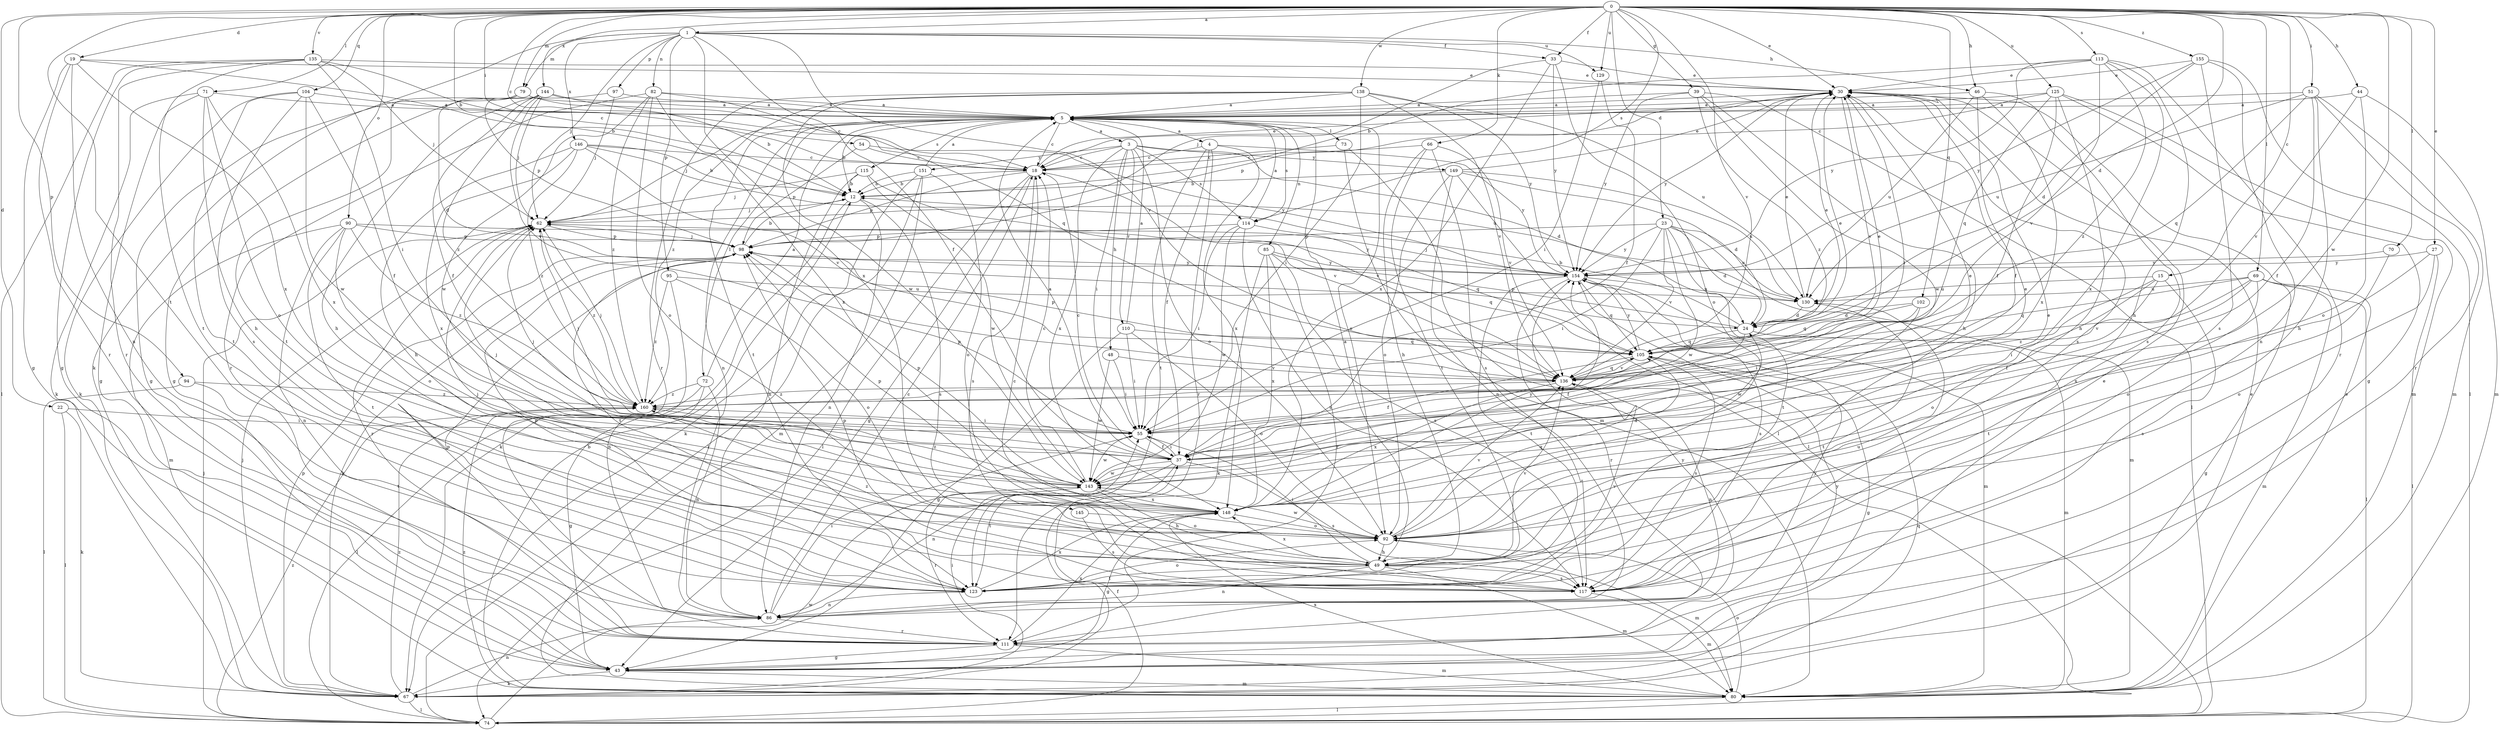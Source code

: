 strict digraph  {
0;
1;
3;
4;
5;
12;
15;
18;
19;
22;
23;
24;
27;
30;
33;
37;
39;
43;
44;
46;
48;
49;
51;
54;
55;
62;
66;
67;
69;
70;
71;
72;
73;
74;
79;
80;
82;
85;
86;
90;
92;
94;
95;
97;
98;
102;
104;
105;
110;
111;
113;
114;
115;
117;
123;
125;
129;
130;
135;
136;
138;
143;
144;
145;
146;
148;
149;
151;
154;
155;
160;
0 -> 1  [label=a];
0 -> 12  [label=b];
0 -> 15  [label=c];
0 -> 18  [label=c];
0 -> 19  [label=d];
0 -> 22  [label=d];
0 -> 23  [label=d];
0 -> 24  [label=d];
0 -> 27  [label=e];
0 -> 30  [label=e];
0 -> 33  [label=f];
0 -> 39  [label=g];
0 -> 44  [label=h];
0 -> 46  [label=h];
0 -> 51  [label=i];
0 -> 54  [label=i];
0 -> 66  [label=k];
0 -> 69  [label=l];
0 -> 70  [label=l];
0 -> 71  [label=l];
0 -> 79  [label=m];
0 -> 90  [label=o];
0 -> 94  [label=p];
0 -> 102  [label=q];
0 -> 104  [label=q];
0 -> 113  [label=s];
0 -> 114  [label=s];
0 -> 123  [label=t];
0 -> 125  [label=u];
0 -> 129  [label=u];
0 -> 135  [label=v];
0 -> 136  [label=v];
0 -> 138  [label=w];
0 -> 143  [label=w];
0 -> 144  [label=x];
0 -> 155  [label=z];
1 -> 33  [label=f];
1 -> 37  [label=f];
1 -> 46  [label=h];
1 -> 62  [label=j];
1 -> 67  [label=k];
1 -> 79  [label=m];
1 -> 82  [label=n];
1 -> 95  [label=p];
1 -> 97  [label=p];
1 -> 129  [label=u];
1 -> 136  [label=v];
1 -> 145  [label=x];
1 -> 146  [label=x];
3 -> 18  [label=c];
3 -> 24  [label=d];
3 -> 48  [label=h];
3 -> 55  [label=i];
3 -> 92  [label=o];
3 -> 110  [label=r];
3 -> 114  [label=s];
3 -> 148  [label=x];
3 -> 149  [label=y];
3 -> 151  [label=y];
4 -> 18  [label=c];
4 -> 37  [label=f];
4 -> 111  [label=r];
4 -> 123  [label=t];
4 -> 148  [label=x];
4 -> 154  [label=y];
5 -> 3  [label=a];
5 -> 4  [label=a];
5 -> 12  [label=b];
5 -> 18  [label=c];
5 -> 62  [label=j];
5 -> 72  [label=l];
5 -> 73  [label=l];
5 -> 85  [label=n];
5 -> 86  [label=n];
5 -> 92  [label=o];
5 -> 114  [label=s];
5 -> 115  [label=s];
5 -> 123  [label=t];
12 -> 62  [label=j];
12 -> 67  [label=k];
12 -> 86  [label=n];
12 -> 117  [label=s];
15 -> 55  [label=i];
15 -> 92  [label=o];
15 -> 117  [label=s];
15 -> 130  [label=u];
15 -> 160  [label=z];
18 -> 12  [label=b];
18 -> 30  [label=e];
18 -> 43  [label=g];
18 -> 74  [label=l];
18 -> 98  [label=p];
18 -> 117  [label=s];
18 -> 136  [label=v];
19 -> 12  [label=b];
19 -> 30  [label=e];
19 -> 43  [label=g];
19 -> 86  [label=n];
19 -> 111  [label=r];
19 -> 148  [label=x];
22 -> 55  [label=i];
22 -> 67  [label=k];
22 -> 74  [label=l];
23 -> 24  [label=d];
23 -> 55  [label=i];
23 -> 80  [label=m];
23 -> 98  [label=p];
23 -> 123  [label=t];
23 -> 130  [label=u];
23 -> 136  [label=v];
23 -> 143  [label=w];
23 -> 154  [label=y];
24 -> 12  [label=b];
24 -> 30  [label=e];
24 -> 37  [label=f];
24 -> 80  [label=m];
24 -> 98  [label=p];
24 -> 105  [label=q];
27 -> 74  [label=l];
27 -> 92  [label=o];
27 -> 148  [label=x];
27 -> 154  [label=y];
30 -> 5  [label=a];
30 -> 55  [label=i];
30 -> 98  [label=p];
30 -> 117  [label=s];
30 -> 136  [label=v];
30 -> 154  [label=y];
33 -> 30  [label=e];
33 -> 62  [label=j];
33 -> 92  [label=o];
33 -> 148  [label=x];
33 -> 154  [label=y];
37 -> 5  [label=a];
37 -> 18  [label=c];
37 -> 30  [label=e];
37 -> 55  [label=i];
37 -> 62  [label=j];
37 -> 86  [label=n];
37 -> 117  [label=s];
37 -> 123  [label=t];
37 -> 143  [label=w];
39 -> 5  [label=a];
39 -> 49  [label=h];
39 -> 74  [label=l];
39 -> 143  [label=w];
39 -> 154  [label=y];
39 -> 160  [label=z];
43 -> 30  [label=e];
43 -> 67  [label=k];
43 -> 80  [label=m];
43 -> 154  [label=y];
44 -> 5  [label=a];
44 -> 80  [label=m];
44 -> 92  [label=o];
44 -> 136  [label=v];
46 -> 5  [label=a];
46 -> 37  [label=f];
46 -> 117  [label=s];
46 -> 130  [label=u];
46 -> 148  [label=x];
48 -> 55  [label=i];
48 -> 136  [label=v];
48 -> 143  [label=w];
49 -> 5  [label=a];
49 -> 55  [label=i];
49 -> 62  [label=j];
49 -> 80  [label=m];
49 -> 86  [label=n];
49 -> 117  [label=s];
49 -> 123  [label=t];
49 -> 136  [label=v];
49 -> 148  [label=x];
49 -> 160  [label=z];
51 -> 5  [label=a];
51 -> 37  [label=f];
51 -> 49  [label=h];
51 -> 80  [label=m];
51 -> 105  [label=q];
51 -> 111  [label=r];
51 -> 130  [label=u];
54 -> 18  [label=c];
54 -> 98  [label=p];
54 -> 154  [label=y];
55 -> 37  [label=f];
55 -> 62  [label=j];
55 -> 98  [label=p];
55 -> 143  [label=w];
62 -> 98  [label=p];
62 -> 111  [label=r];
62 -> 160  [label=z];
66 -> 18  [label=c];
66 -> 49  [label=h];
66 -> 117  [label=s];
66 -> 123  [label=t];
66 -> 136  [label=v];
67 -> 30  [label=e];
67 -> 55  [label=i];
67 -> 62  [label=j];
67 -> 74  [label=l];
67 -> 86  [label=n];
67 -> 98  [label=p];
67 -> 105  [label=q];
67 -> 154  [label=y];
67 -> 160  [label=z];
69 -> 37  [label=f];
69 -> 43  [label=g];
69 -> 74  [label=l];
69 -> 80  [label=m];
69 -> 105  [label=q];
69 -> 123  [label=t];
69 -> 130  [label=u];
69 -> 136  [label=v];
70 -> 92  [label=o];
70 -> 154  [label=y];
71 -> 5  [label=a];
71 -> 43  [label=g];
71 -> 49  [label=h];
71 -> 67  [label=k];
71 -> 92  [label=o];
71 -> 148  [label=x];
72 -> 5  [label=a];
72 -> 43  [label=g];
72 -> 74  [label=l];
72 -> 86  [label=n];
72 -> 160  [label=z];
73 -> 18  [label=c];
73 -> 74  [label=l];
73 -> 80  [label=m];
74 -> 37  [label=f];
74 -> 62  [label=j];
74 -> 143  [label=w];
74 -> 160  [label=z];
79 -> 5  [label=a];
79 -> 18  [label=c];
79 -> 24  [label=d];
79 -> 43  [label=g];
79 -> 98  [label=p];
80 -> 12  [label=b];
80 -> 30  [label=e];
80 -> 74  [label=l];
80 -> 92  [label=o];
80 -> 148  [label=x];
80 -> 160  [label=z];
82 -> 5  [label=a];
82 -> 92  [label=o];
82 -> 105  [label=q];
82 -> 111  [label=r];
82 -> 143  [label=w];
82 -> 148  [label=x];
82 -> 160  [label=z];
85 -> 67  [label=k];
85 -> 105  [label=q];
85 -> 111  [label=r];
85 -> 117  [label=s];
85 -> 148  [label=x];
85 -> 154  [label=y];
86 -> 18  [label=c];
86 -> 55  [label=i];
86 -> 111  [label=r];
90 -> 80  [label=m];
90 -> 86  [label=n];
90 -> 92  [label=o];
90 -> 98  [label=p];
90 -> 123  [label=t];
90 -> 154  [label=y];
90 -> 160  [label=z];
92 -> 30  [label=e];
92 -> 49  [label=h];
92 -> 80  [label=m];
92 -> 105  [label=q];
92 -> 136  [label=v];
92 -> 143  [label=w];
94 -> 74  [label=l];
94 -> 123  [label=t];
94 -> 160  [label=z];
95 -> 86  [label=n];
95 -> 92  [label=o];
95 -> 130  [label=u];
95 -> 160  [label=z];
97 -> 5  [label=a];
97 -> 43  [label=g];
97 -> 62  [label=j];
98 -> 12  [label=b];
98 -> 62  [label=j];
98 -> 67  [label=k];
98 -> 123  [label=t];
98 -> 154  [label=y];
102 -> 24  [label=d];
102 -> 55  [label=i];
102 -> 105  [label=q];
102 -> 143  [label=w];
104 -> 5  [label=a];
104 -> 37  [label=f];
104 -> 67  [label=k];
104 -> 117  [label=s];
104 -> 123  [label=t];
104 -> 143  [label=w];
105 -> 30  [label=e];
105 -> 37  [label=f];
105 -> 43  [label=g];
105 -> 98  [label=p];
105 -> 117  [label=s];
105 -> 136  [label=v];
105 -> 154  [label=y];
110 -> 5  [label=a];
110 -> 43  [label=g];
110 -> 55  [label=i];
110 -> 92  [label=o];
110 -> 105  [label=q];
111 -> 43  [label=g];
111 -> 80  [label=m];
111 -> 98  [label=p];
111 -> 148  [label=x];
111 -> 154  [label=y];
113 -> 12  [label=b];
113 -> 30  [label=e];
113 -> 49  [label=h];
113 -> 111  [label=r];
113 -> 136  [label=v];
113 -> 148  [label=x];
113 -> 154  [label=y];
113 -> 160  [label=z];
114 -> 5  [label=a];
114 -> 55  [label=i];
114 -> 98  [label=p];
114 -> 105  [label=q];
114 -> 117  [label=s];
114 -> 143  [label=w];
115 -> 12  [label=b];
115 -> 62  [label=j];
115 -> 86  [label=n];
115 -> 136  [label=v];
115 -> 143  [label=w];
117 -> 18  [label=c];
117 -> 80  [label=m];
117 -> 98  [label=p];
117 -> 130  [label=u];
123 -> 86  [label=n];
123 -> 92  [label=o];
123 -> 98  [label=p];
123 -> 136  [label=v];
123 -> 148  [label=x];
125 -> 5  [label=a];
125 -> 18  [label=c];
125 -> 37  [label=f];
125 -> 43  [label=g];
125 -> 49  [label=h];
125 -> 80  [label=m];
125 -> 105  [label=q];
129 -> 37  [label=f];
129 -> 55  [label=i];
130 -> 24  [label=d];
130 -> 30  [label=e];
130 -> 123  [label=t];
135 -> 18  [label=c];
135 -> 30  [label=e];
135 -> 43  [label=g];
135 -> 55  [label=i];
135 -> 62  [label=j];
135 -> 74  [label=l];
135 -> 111  [label=r];
135 -> 123  [label=t];
136 -> 30  [label=e];
136 -> 86  [label=n];
136 -> 105  [label=q];
136 -> 148  [label=x];
136 -> 160  [label=z];
138 -> 5  [label=a];
138 -> 55  [label=i];
138 -> 111  [label=r];
138 -> 130  [label=u];
138 -> 136  [label=v];
138 -> 143  [label=w];
138 -> 154  [label=y];
138 -> 160  [label=z];
143 -> 18  [label=c];
143 -> 30  [label=e];
143 -> 49  [label=h];
143 -> 62  [label=j];
143 -> 98  [label=p];
143 -> 111  [label=r];
143 -> 148  [label=x];
143 -> 160  [label=z];
144 -> 5  [label=a];
144 -> 12  [label=b];
144 -> 37  [label=f];
144 -> 49  [label=h];
144 -> 62  [label=j];
144 -> 123  [label=t];
144 -> 136  [label=v];
144 -> 160  [label=z];
145 -> 92  [label=o];
145 -> 117  [label=s];
146 -> 12  [label=b];
146 -> 18  [label=c];
146 -> 49  [label=h];
146 -> 130  [label=u];
146 -> 136  [label=v];
146 -> 148  [label=x];
146 -> 160  [label=z];
148 -> 24  [label=d];
148 -> 43  [label=g];
148 -> 92  [label=o];
148 -> 98  [label=p];
148 -> 154  [label=y];
149 -> 12  [label=b];
149 -> 24  [label=d];
149 -> 30  [label=e];
149 -> 74  [label=l];
149 -> 86  [label=n];
149 -> 92  [label=o];
149 -> 130  [label=u];
151 -> 5  [label=a];
151 -> 12  [label=b];
151 -> 67  [label=k];
151 -> 74  [label=l];
151 -> 80  [label=m];
151 -> 92  [label=o];
154 -> 62  [label=j];
154 -> 80  [label=m];
154 -> 105  [label=q];
154 -> 111  [label=r];
154 -> 117  [label=s];
154 -> 123  [label=t];
154 -> 130  [label=u];
155 -> 24  [label=d];
155 -> 30  [label=e];
155 -> 74  [label=l];
155 -> 86  [label=n];
155 -> 117  [label=s];
155 -> 154  [label=y];
160 -> 55  [label=i];
160 -> 62  [label=j];
}
